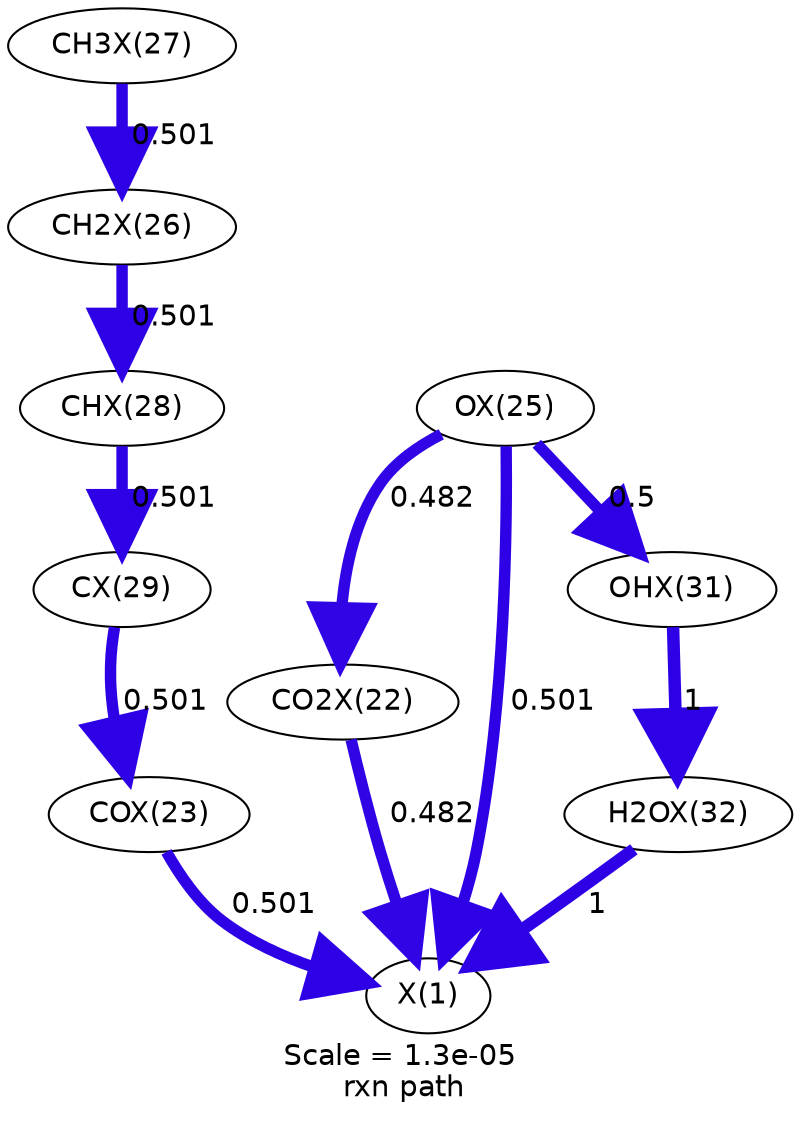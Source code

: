 digraph reaction_paths {
center=1;
s24 -> s22[fontname="Helvetica", penwidth=5.45, arrowsize=2.72, color="0.7, 0.982, 0.9"
, label=" 0.482"];
s25 -> s22[fontname="Helvetica", penwidth=5.48, arrowsize=2.74, color="0.7, 1, 0.9"
, label=" 0.501"];
s27 -> s22[fontname="Helvetica", penwidth=5.48, arrowsize=2.74, color="0.7, 1, 0.9"
, label=" 0.501"];
s34 -> s22[fontname="Helvetica", penwidth=6, arrowsize=3, color="0.7, 1.5, 0.9"
, label=" 1"];
s27 -> s24[fontname="Helvetica", penwidth=5.45, arrowsize=2.72, color="0.7, 0.982, 0.9"
, label=" 0.482"];
s31 -> s25[fontname="Helvetica", penwidth=5.48, arrowsize=2.74, color="0.7, 1, 0.9"
, label=" 0.501"];
s27 -> s33[fontname="Helvetica", penwidth=5.48, arrowsize=2.74, color="0.7, 1, 0.9"
, label=" 0.5"];
s29 -> s28[fontname="Helvetica", penwidth=5.48, arrowsize=2.74, color="0.7, 1, 0.9"
, label=" 0.501"];
s28 -> s30[fontname="Helvetica", penwidth=5.48, arrowsize=2.74, color="0.7, 1, 0.9"
, label=" 0.501"];
s30 -> s31[fontname="Helvetica", penwidth=5.48, arrowsize=2.74, color="0.7, 1, 0.9"
, label=" 0.501"];
s33 -> s34[fontname="Helvetica", penwidth=6, arrowsize=3, color="0.7, 1.5, 0.9"
, label=" 1"];
s22 [ fontname="Helvetica", label="X(1)"];
s24 [ fontname="Helvetica", label="CO2X(22)"];
s25 [ fontname="Helvetica", label="COX(23)"];
s27 [ fontname="Helvetica", label="OX(25)"];
s28 [ fontname="Helvetica", label="CH2X(26)"];
s29 [ fontname="Helvetica", label="CH3X(27)"];
s30 [ fontname="Helvetica", label="CHX(28)"];
s31 [ fontname="Helvetica", label="CX(29)"];
s33 [ fontname="Helvetica", label="OHX(31)"];
s34 [ fontname="Helvetica", label="H2OX(32)"];
 label = "Scale = 1.3e-05\l rxn path";
 fontname = "Helvetica";
}
